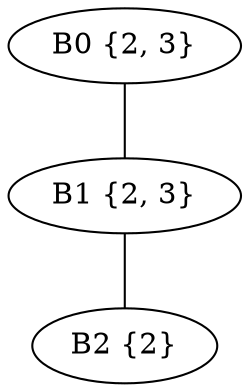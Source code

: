 graph ntd {
	B0 [label="B0 {2, 3}"];
	B1 [label="B1 {2, 3}"];
	B0 -- B1;
	B2 [label="B2 {2}"];
	B1 -- B2;
}
